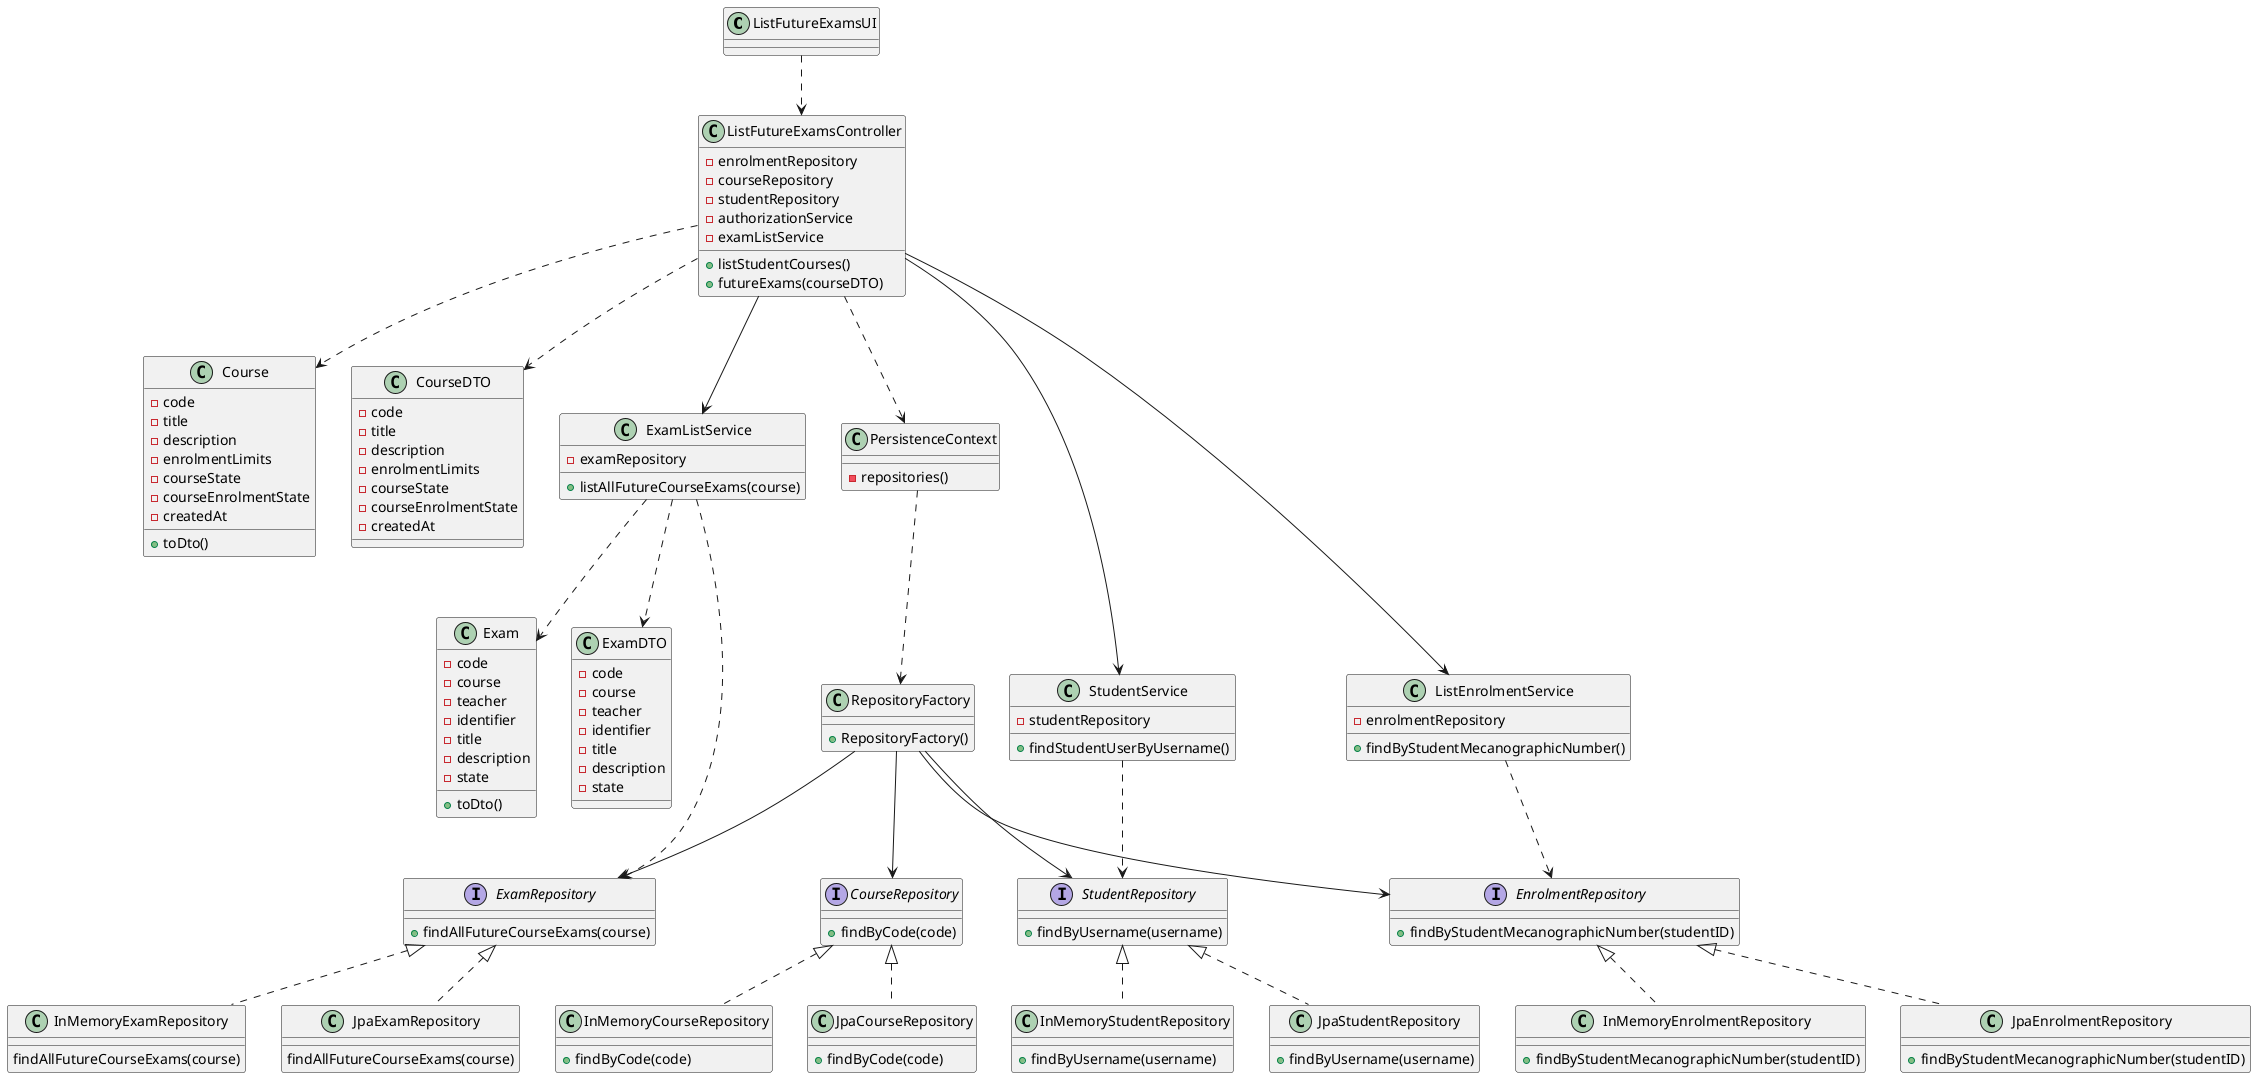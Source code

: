 @startuml US2002_CD

class ListFutureExamsUI {

}

class ListFutureExamsController {
- enrolmentRepository
- courseRepository
- studentRepository
- authorizationService
- examListService
+ listStudentCourses()
+ futureExams(courseDTO)
}

interface StudentRepository {
+ findByUsername(username)
}

class InMemoryStudentRepository {
+ findByUsername(username)
}

class JpaStudentRepository {
+ findByUsername(username)
}

class Course {
  - code
  - title
  - description
  - enrolmentLimits
  - courseState
  - courseEnrolmentState
  - createdAt
  + toDto()
}

class CourseDTO {
  - code
  - title
  - description
  - enrolmentLimits
  - courseState
  - courseEnrolmentState
  - createdAt
}

interface CourseRepository {
  + findByCode(code)
}

class InMemoryCourseRepository {
  + findByCode(code)
}

class JpaCourseRepository {
  + findByCode(code)
}


class Exam {
- code
- course
- teacher
- identifier
- title
- description
- state
+ toDto()
}

class ExamDTO {
- code
- course
- teacher
- identifier
- title
- description
- state
}

class ExamListService {
- examRepository
+ listAllFutureCourseExams(course)
}

class StudentService {
- studentRepository
+ findStudentUserByUsername()
}

class ListEnrolmentService {
- enrolmentRepository
+ findByStudentMecanographicNumber()
}

interface ExamRepository {
+ findAllFutureCourseExams(course)
}


class InMemoryExamRepository {
findAllFutureCourseExams(course)
}

class JpaExamRepository {
findAllFutureCourseExams(course)
}


class RepositoryFactory {
  + RepositoryFactory()
}


class PersistenceContext {
  - repositories()
}


interface EnrolmentRepository {
+ findByStudentMecanographicNumber(studentID)
}

class InMemoryEnrolmentRepository {
+ findByStudentMecanographicNumber(studentID)
}

class JpaEnrolmentRepository {
+ findByStudentMecanographicNumber(studentID)
}



PersistenceContext ..> RepositoryFactory

RepositoryFactory --> CourseRepository
RepositoryFactory --> ExamRepository
RepositoryFactory --> StudentRepository
RepositoryFactory --> EnrolmentRepository

CourseRepository <|.. InMemoryCourseRepository
CourseRepository <|.. JpaCourseRepository
ExamRepository <|.. InMemoryExamRepository
ExamRepository <|.. JpaExamRepository
StudentRepository <|.. InMemoryStudentRepository
StudentRepository <|.. JpaStudentRepository
EnrolmentRepository <|.. InMemoryEnrolmentRepository
EnrolmentRepository <|.. JpaEnrolmentRepository

ListFutureExamsController --> ListEnrolmentService
ListFutureExamsController --> ExamListService
ListFutureExamsController --> StudentService
ListFutureExamsController ..> Course
ListFutureExamsController ..> CourseDTO
ListFutureExamsController ..> PersistenceContext

ListFutureExamsUI ..> ListFutureExamsController

StudentService ..> StudentRepository
ListEnrolmentService ..> EnrolmentRepository

ExamListService ..> Exam
ExamListService ..> ExamDTO
ExamListService ..> ExamRepository


@enduml
